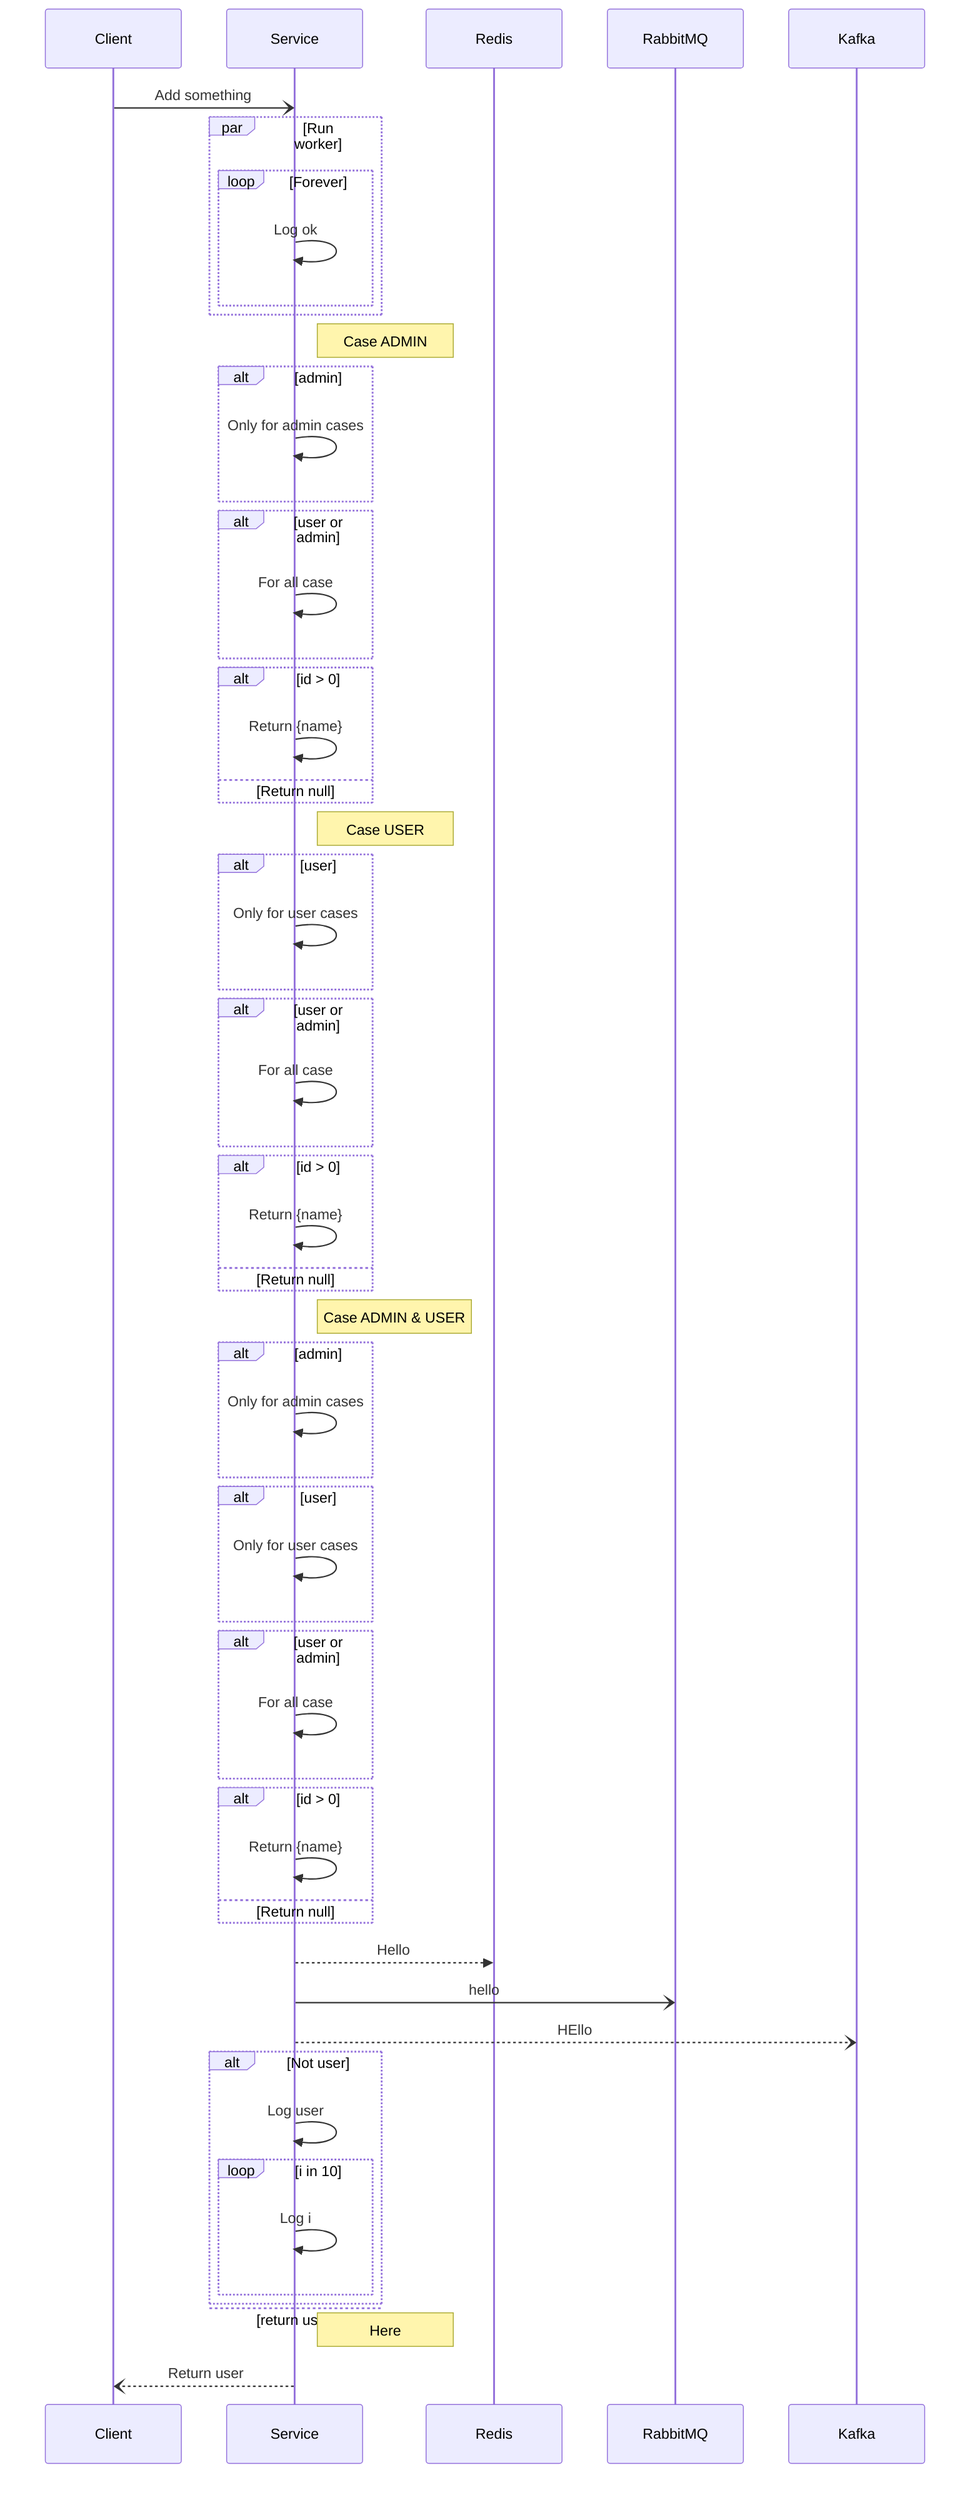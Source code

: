 sequenceDiagram

  %% > HttpUser.userController
    Client -) Service: Add something
    PAR Run worker

    %% > HttpUser.workerRun
      LOOP Forever
        Service ->> Service: Log ok
      END 
    %% < HttpUser.workerRun

    END 
    NOTE RIGHT OF Service : Case ADMIN

    %% > HttpUser.getUser
    ALT admin
      Service ->> Service: Only for admin cases
    END 
    ALT user or admin
      Service ->> Service: For all case
    END 
    ALT id > 0
      Service ->> Service: Return {name}
    ELSE Return null
    END 
    %% < HttpUser.getUser

    NOTE RIGHT OF Service : Case USER

    %% > HttpUser.getUser
    ALT user
      Service ->> Service: Only for user cases
    END 
    ALT user or admin
      Service ->> Service: For all case
    END 
    ALT id > 0
      Service ->> Service: Return {name}
    ELSE Return null
    END 
    %% < HttpUser.getUser

    NOTE RIGHT OF Service : Case ADMIN & USER

    %% > HttpUser.getUser
    ALT admin
      Service ->> Service: Only for admin cases
    END 
    ALT user
      Service ->> Service: Only for user cases
    END 
    ALT user or admin
      Service ->> Service: For all case
    END 
    ALT id > 0
      Service ->> Service: Return {name}
    ELSE Return null
    END 
    %% < HttpUser.getUser


    %% > HttpUser.getCompany
    Service -->> Redis: Hello
    Service -) RabbitMQ: hello
    Service --) Kafka : HEllo
    %% < HttpUser.getCompany

    ALT Not user
      Service ->> Service: Log user
      LOOP i in 10
        Service ->> Service: Log i
      END 
    ELSE return user
    END 
    NOTE RIGHT OF Service : Here
    Service --) Client : Return user
  %% < HttpUser.userController